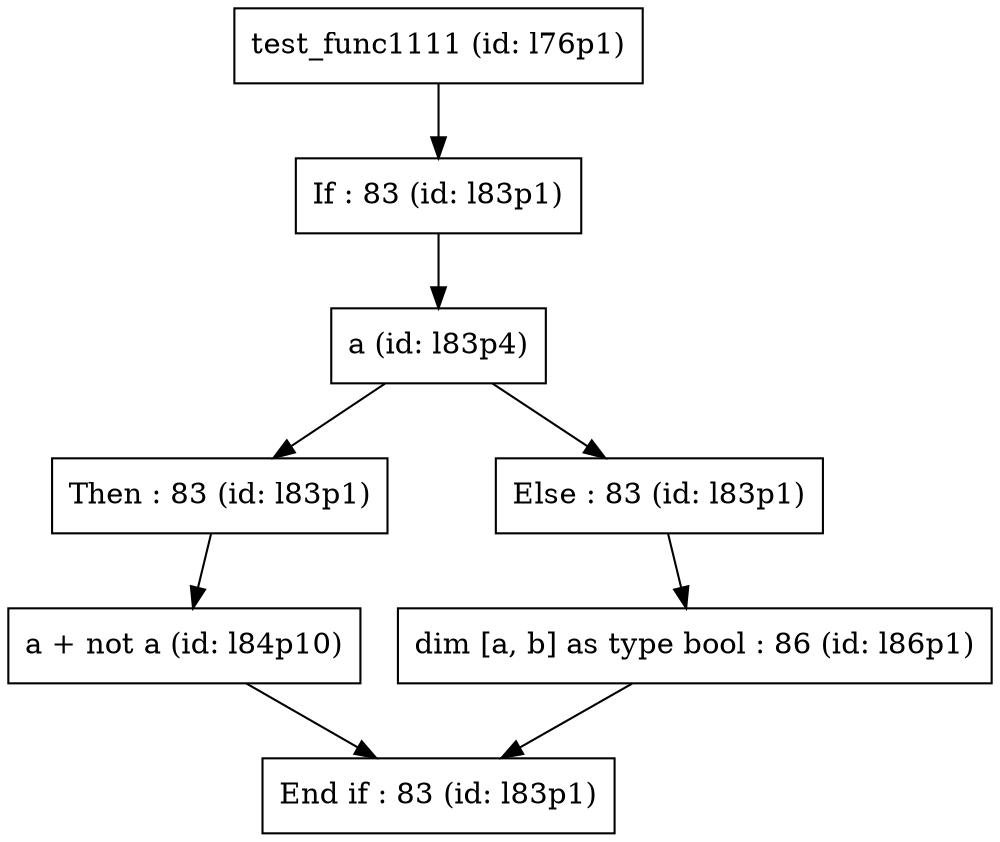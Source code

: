 digraph graphname {
"test_func1111 (id: l76p1)"[shape=box]
"If : 83 (id: l83p1)"[shape=box]
"test_func1111 (id: l76p1)" -> "If : 83 (id: l83p1)"[shape=box];
"If : 83 (id: l83p1)"[shape=box]
"a (id: l83p4)"[shape=box]
"If : 83 (id: l83p1)" -> "a (id: l83p4)"[shape=box];
"a (id: l83p4)"[shape=box]
"Then : 83 (id: l83p1)"[shape=box]
"a (id: l83p4)" -> "Then : 83 (id: l83p1)"[shape=box];
"Else : 83 (id: l83p1)"[shape=box]
"a (id: l83p4)" -> "Else : 83 (id: l83p1)"[shape=box];
"Then : 83 (id: l83p1)"[shape=box]
"a + not a (id: l84p10)"[shape=box]
"Then : 83 (id: l83p1)" -> "a + not a (id: l84p10)"[shape=box];
"a + not a (id: l84p10)"[shape=box]
"End if : 83 (id: l83p1)"[shape=box]
"a + not a (id: l84p10)" -> "End if : 83 (id: l83p1)"[shape=box];
"Else : 83 (id: l83p1)"[shape=box]
"dim [a, b] as type bool : 86 (id: l86p1)"[shape=box]
"Else : 83 (id: l83p1)" -> "dim [a, b] as type bool : 86 (id: l86p1)"[shape=box];
"dim [a, b] as type bool : 86 (id: l86p1)"[shape=box]
"End if : 83 (id: l83p1)"[shape=box]
"dim [a, b] as type bool : 86 (id: l86p1)" -> "End if : 83 (id: l83p1)"[shape=box];
}